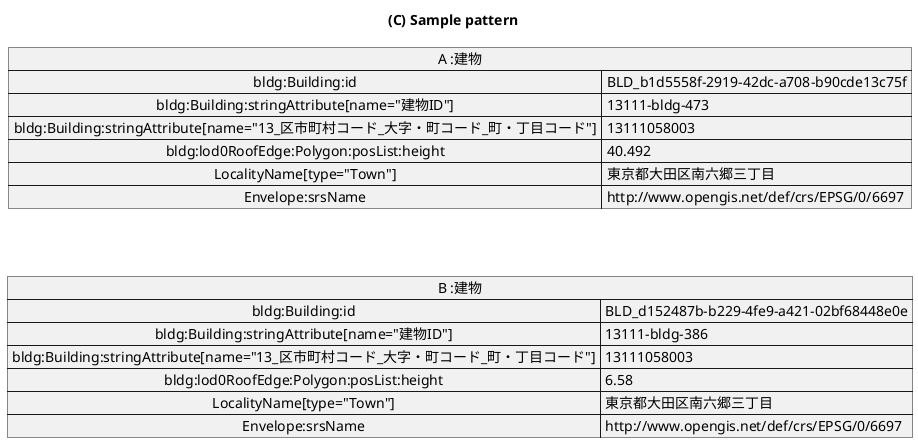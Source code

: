 @startuml
title (C) Sample pattern
map "A :建物" as A {
 bldg:Building:id => BLD_b1d5558f-2919-42dc-a708-b90cde13c75f
 bldg:Building:stringAttribute[name="建物ID"] => 13111-bldg-473
 bldg:Building:stringAttribute[name="13_区市町村コード_大字・町コード_町・丁目コード"] => 13111058003
 bldg:lod0RoofEdge:Polygon:posList:height => 40.492
 LocalityName[type="Town"] => 東京都大田区南六郷三丁目
 Envelope:srsName => http://www.opengis.net/def/crs/EPSG/0/6697
}
map "B :建物" as B {
 bldg:Building:id => BLD_d152487b-b229-4fe9-a421-02bf68448e0e
 bldg:Building:stringAttribute[name="建物ID"] => 13111-bldg-386
 bldg:Building:stringAttribute[name="13_区市町村コード_大字・町コード_町・丁目コード"] => 13111058003
 bldg:lod0RoofEdge:Polygon:posList:height => 6.58
 LocalityName[type="Town"] => 東京都大田区南六郷三丁目
 Envelope:srsName => http://www.opengis.net/def/crs/EPSG/0/6697
}
A -[hidden]- B
@enduml
